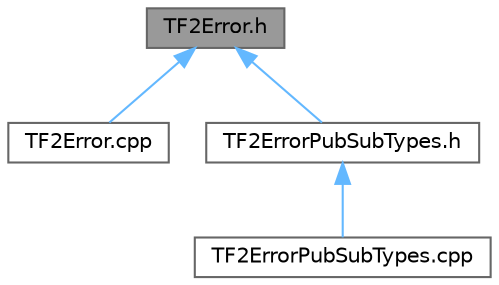 digraph "TF2Error.h"
{
 // INTERACTIVE_SVG=YES
 // LATEX_PDF_SIZE
  bgcolor="transparent";
  edge [fontname=Helvetica,fontsize=10,labelfontname=Helvetica,labelfontsize=10];
  node [fontname=Helvetica,fontsize=10,shape=box,height=0.2,width=0.4];
  Node1 [id="Node000001",label="TF2Error.h",height=0.2,width=0.4,color="gray40", fillcolor="grey60", style="filled", fontcolor="black",tooltip=" "];
  Node1 -> Node2 [id="edge1_Node000001_Node000002",dir="back",color="steelblue1",style="solid",tooltip=" "];
  Node2 [id="Node000002",label="TF2Error.cpp",height=0.2,width=0.4,color="grey40", fillcolor="white", style="filled",URL="$da/dc0/TF2Error_8cpp.html",tooltip=" "];
  Node1 -> Node3 [id="edge2_Node000001_Node000003",dir="back",color="steelblue1",style="solid",tooltip=" "];
  Node3 [id="Node000003",label="TF2ErrorPubSubTypes.h",height=0.2,width=0.4,color="grey40", fillcolor="white", style="filled",URL="$df/d9c/TF2ErrorPubSubTypes_8h.html",tooltip=" "];
  Node3 -> Node4 [id="edge3_Node000003_Node000004",dir="back",color="steelblue1",style="solid",tooltip=" "];
  Node4 [id="Node000004",label="TF2ErrorPubSubTypes.cpp",height=0.2,width=0.4,color="grey40", fillcolor="white", style="filled",URL="$df/d1a/TF2ErrorPubSubTypes_8cpp.html",tooltip=" "];
}
